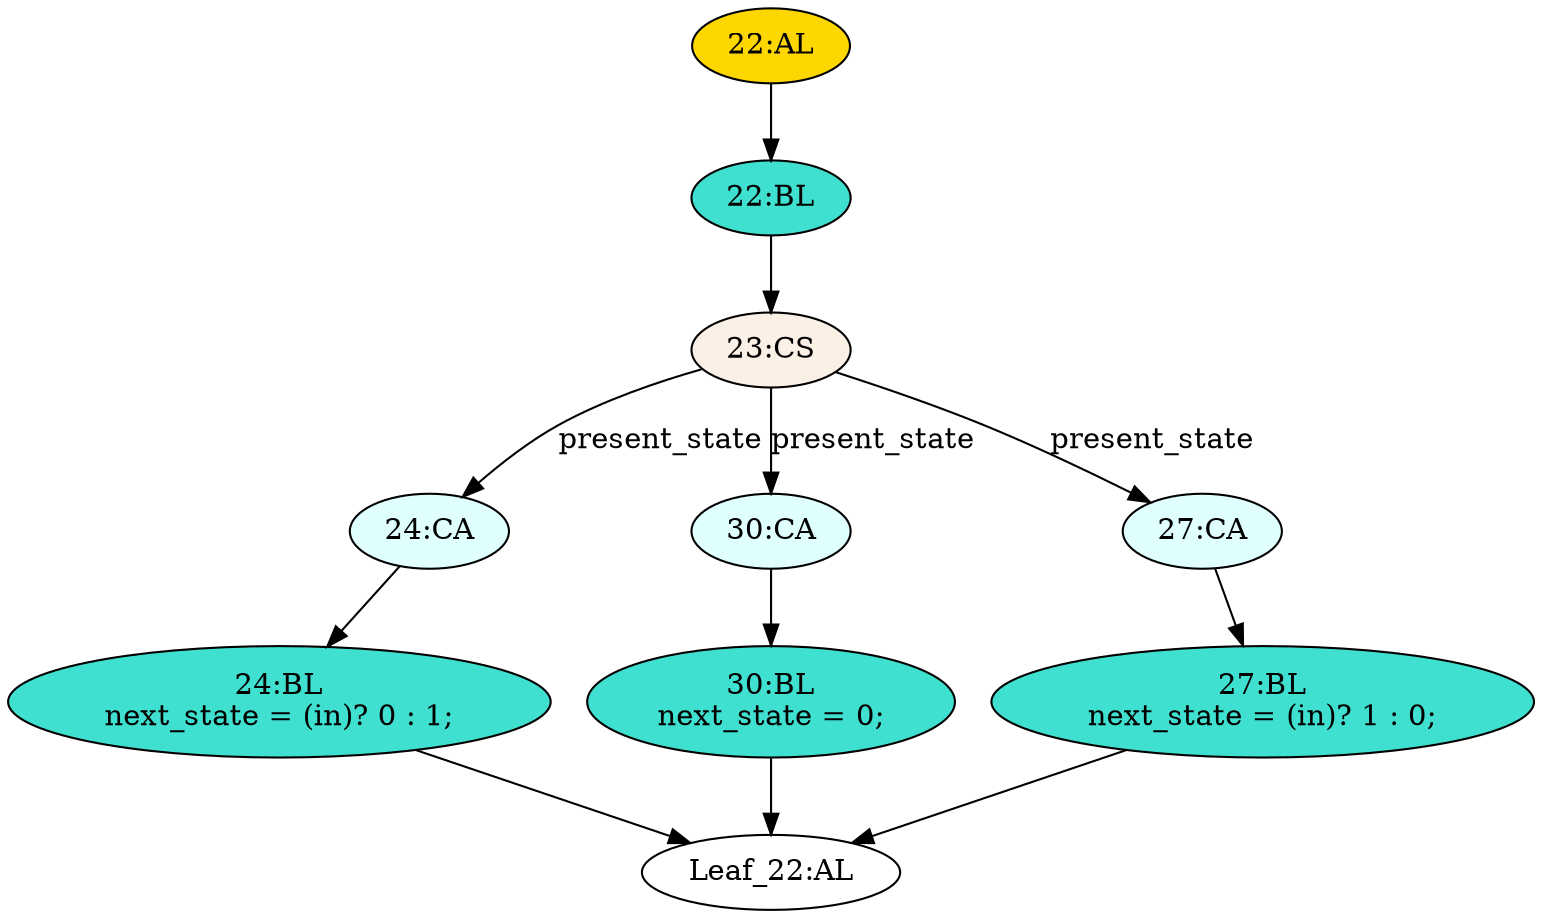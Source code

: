 strict digraph "" {
	node [label="\N"];
	"22:AL"	[ast="<pyverilog.vparser.ast.Always object at 0x7f4546ec4390>",
		clk_sens=False,
		fillcolor=gold,
		label="22:AL",
		sens="['present_state', 'in']",
		statements="[]",
		style=filled,
		typ=Always,
		use_var="['present_state', 'in']"];
	"22:BL"	[ast="<pyverilog.vparser.ast.Block object at 0x7f4546ec4550>",
		fillcolor=turquoise,
		label="22:BL",
		statements="[]",
		style=filled,
		typ=Block];
	"22:AL" -> "22:BL"	[cond="[]",
		lineno=None];
	"24:CA"	[ast="<pyverilog.vparser.ast.Case object at 0x7f4546ec4650>",
		fillcolor=lightcyan,
		label="24:CA",
		statements="[]",
		style=filled,
		typ=Case];
	"24:BL"	[ast="<pyverilog.vparser.ast.Block object at 0x7f4546ec46d0>",
		fillcolor=turquoise,
		label="24:BL
next_state = (in)? 0 : 1;",
		statements="[<pyverilog.vparser.ast.BlockingSubstitution object at 0x7f4546ec4710>]",
		style=filled,
		typ=Block];
	"24:CA" -> "24:BL"	[cond="[]",
		lineno=None];
	"23:CS"	[ast="<pyverilog.vparser.ast.CaseStatement object at 0x7f4546ec4590>",
		fillcolor=linen,
		label="23:CS",
		statements="[]",
		style=filled,
		typ=CaseStatement];
	"23:CS" -> "24:CA"	[cond="['present_state']",
		label=present_state,
		lineno=23];
	"30:CA"	[ast="<pyverilog.vparser.ast.Case object at 0x7f4546ec4c10>",
		fillcolor=lightcyan,
		label="30:CA",
		statements="[]",
		style=filled,
		typ=Case];
	"23:CS" -> "30:CA"	[cond="['present_state']",
		label=present_state,
		lineno=23];
	"27:CA"	[ast="<pyverilog.vparser.ast.Case object at 0x7f4546ec4950>",
		fillcolor=lightcyan,
		label="27:CA",
		statements="[]",
		style=filled,
		typ=Case];
	"23:CS" -> "27:CA"	[cond="['present_state']",
		label=present_state,
		lineno=23];
	"30:BL"	[ast="<pyverilog.vparser.ast.Block object at 0x7f4546ec4c50>",
		fillcolor=turquoise,
		label="30:BL
next_state = 0;",
		statements="[<pyverilog.vparser.ast.BlockingSubstitution object at 0x7f4546ec4c90>]",
		style=filled,
		typ=Block];
	"30:CA" -> "30:BL"	[cond="[]",
		lineno=None];
	"22:BL" -> "23:CS"	[cond="[]",
		lineno=None];
	"Leaf_22:AL"	[def_var="['next_state']",
		label="Leaf_22:AL"];
	"30:BL" -> "Leaf_22:AL"	[cond="[]",
		lineno=None];
	"24:BL" -> "Leaf_22:AL"	[cond="[]",
		lineno=None];
	"27:BL"	[ast="<pyverilog.vparser.ast.Block object at 0x7f4546ec49d0>",
		fillcolor=turquoise,
		label="27:BL
next_state = (in)? 1 : 0;",
		statements="[<pyverilog.vparser.ast.BlockingSubstitution object at 0x7f4546ec4a10>]",
		style=filled,
		typ=Block];
	"27:BL" -> "Leaf_22:AL"	[cond="[]",
		lineno=None];
	"27:CA" -> "27:BL"	[cond="[]",
		lineno=None];
}
